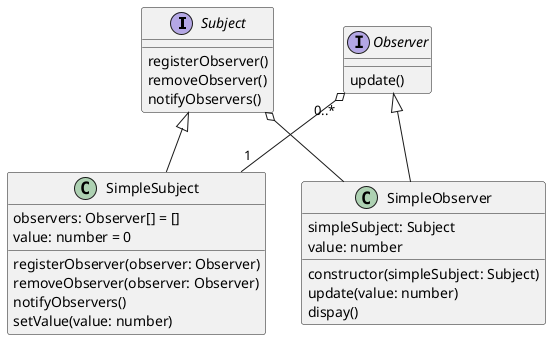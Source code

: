 @startuml observer-pattern-simple

interface Subject {
  registerObserver()
  removeObserver()
  notifyObservers()
}

interface Observer {
  update()
}

class SimpleSubject {
  observers: Observer[] = []
  value: number = 0
  registerObserver(observer: Observer)
  removeObserver(observer: Observer)
  notifyObservers()
  setValue(value: number)
}

class SimpleObserver {
  simpleSubject: Subject
  value: number
  constructor(simpleSubject: Subject)
  update(value: number)
  dispay()
}

Subject <|-- SimpleSubject
Observer <|-- SimpleObserver
Observer "0..*" o-- "1" SimpleSubject
Subject o-- SimpleObserver

@enduml
